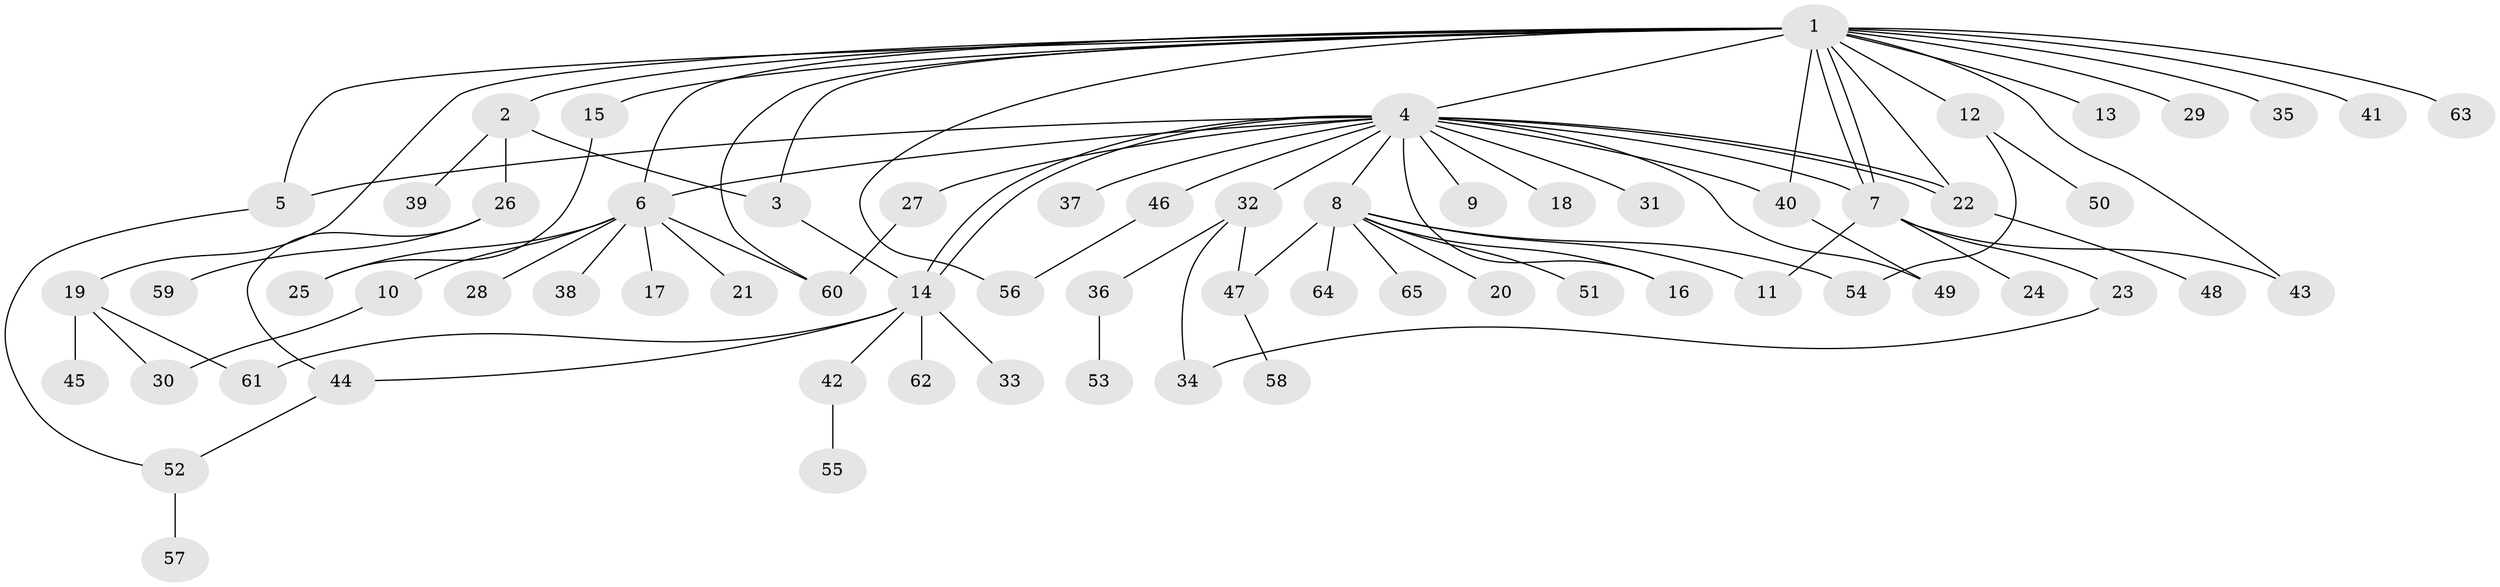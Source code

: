 // coarse degree distribution, {2: 0.25, 6: 0.05, 1: 0.2, 11: 0.05, 13: 0.05, 4: 0.2, 3: 0.15, 5: 0.05}
// Generated by graph-tools (version 1.1) at 2025/36/03/04/25 23:36:42]
// undirected, 65 vertices, 89 edges
graph export_dot {
  node [color=gray90,style=filled];
  1;
  2;
  3;
  4;
  5;
  6;
  7;
  8;
  9;
  10;
  11;
  12;
  13;
  14;
  15;
  16;
  17;
  18;
  19;
  20;
  21;
  22;
  23;
  24;
  25;
  26;
  27;
  28;
  29;
  30;
  31;
  32;
  33;
  34;
  35;
  36;
  37;
  38;
  39;
  40;
  41;
  42;
  43;
  44;
  45;
  46;
  47;
  48;
  49;
  50;
  51;
  52;
  53;
  54;
  55;
  56;
  57;
  58;
  59;
  60;
  61;
  62;
  63;
  64;
  65;
  1 -- 2;
  1 -- 3;
  1 -- 4;
  1 -- 5;
  1 -- 6;
  1 -- 7;
  1 -- 7;
  1 -- 12;
  1 -- 13;
  1 -- 15;
  1 -- 19;
  1 -- 22;
  1 -- 29;
  1 -- 35;
  1 -- 40;
  1 -- 41;
  1 -- 43;
  1 -- 56;
  1 -- 60;
  1 -- 63;
  2 -- 3;
  2 -- 26;
  2 -- 39;
  3 -- 14;
  4 -- 5;
  4 -- 6;
  4 -- 7;
  4 -- 8;
  4 -- 9;
  4 -- 14;
  4 -- 14;
  4 -- 16;
  4 -- 18;
  4 -- 22;
  4 -- 22;
  4 -- 27;
  4 -- 31;
  4 -- 32;
  4 -- 37;
  4 -- 40;
  4 -- 46;
  4 -- 49;
  5 -- 52;
  6 -- 10;
  6 -- 17;
  6 -- 21;
  6 -- 25;
  6 -- 28;
  6 -- 38;
  6 -- 60;
  7 -- 11;
  7 -- 23;
  7 -- 24;
  7 -- 43;
  8 -- 11;
  8 -- 16;
  8 -- 20;
  8 -- 47;
  8 -- 51;
  8 -- 54;
  8 -- 64;
  8 -- 65;
  10 -- 30;
  12 -- 50;
  12 -- 54;
  14 -- 33;
  14 -- 42;
  14 -- 44;
  14 -- 61;
  14 -- 62;
  15 -- 25;
  19 -- 30;
  19 -- 45;
  19 -- 61;
  22 -- 48;
  23 -- 34;
  26 -- 44;
  26 -- 59;
  27 -- 60;
  32 -- 34;
  32 -- 36;
  32 -- 47;
  36 -- 53;
  40 -- 49;
  42 -- 55;
  44 -- 52;
  46 -- 56;
  47 -- 58;
  52 -- 57;
}
